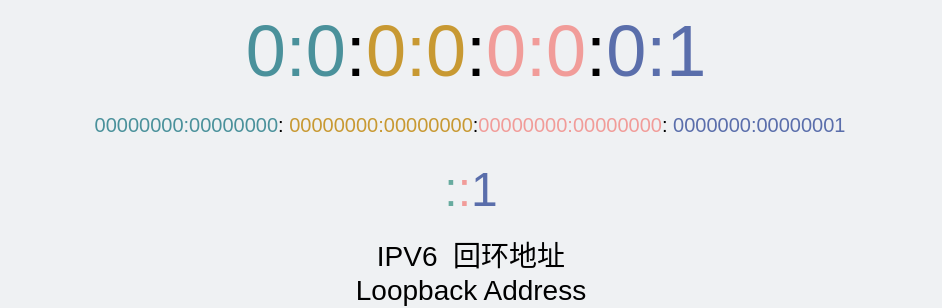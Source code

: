 <mxfile version="14.6.11" type="github">
  <diagram id="jk84KoCiqGRbvonOO5nR" name="Page-1">
    <mxGraphModel dx="946" dy="490" grid="0" gridSize="10" guides="1" tooltips="1" connect="1" arrows="1" fold="1" page="1" pageScale="1" pageWidth="500" pageHeight="190" background="#EFF1F3" math="0" shadow="0">
      <root>
        <mxCell id="0" />
        <mxCell id="1" parent="0" />
        <mxCell id="XSbDL2rr6Gyu1OlXZJMn-2" value="&lt;font style=&quot;font-size: 36px&quot;&gt;&lt;font color=&quot;#4a919b&quot;&gt;0:0&lt;/font&gt;:&lt;font color=&quot;#c89932&quot;&gt;0:0&lt;/font&gt;:&lt;font color=&quot;#f19c99&quot;&gt;0:0&lt;/font&gt;:&lt;font color=&quot;#5a6eab&quot;&gt;0:1&amp;nbsp;&lt;/font&gt;&lt;/font&gt;" style="text;html=1;strokeColor=none;fillColor=none;align=center;verticalAlign=middle;whiteSpace=wrap;rounded=0;" parent="1" vertex="1">
          <mxGeometry x="96" y="20" width="324" height="50" as="geometry" />
        </mxCell>
        <mxCell id="XSbDL2rr6Gyu1OlXZJMn-3" value="&lt;font style=&quot;background-color: rgb(239 , 241 , 243) ; font-size: 10px&quot;&gt;&lt;span style=&quot;color: rgb(74 , 145 , 155) ; font-size: 10px&quot;&gt;00000000&lt;/span&gt;&lt;font color=&quot;#4a919b&quot; style=&quot;font-size: 10px&quot;&gt;:00000000&lt;/font&gt;:&lt;span style=&quot;color: rgb(200 , 153 , 50) ; font-size: 10px&quot;&gt;&amp;nbsp;00000000:&lt;/span&gt;&lt;font color=&quot;#c89932&quot; style=&quot;font-size: 10px&quot;&gt;00000000&lt;/font&gt;:&lt;font color=&quot;#f19c99&quot; style=&quot;font-size: 10px&quot;&gt;00000000:&lt;/font&gt;&lt;span style=&quot;color: rgb(241 , 156 , 153) ; font-size: 10px&quot;&gt;00000000&lt;/span&gt;:&lt;span style=&quot;color: rgb(90 , 110 , 171) ; font-size: 10px&quot;&gt;&amp;nbsp;0000000:&lt;/span&gt;&lt;font color=&quot;#5a6eab&quot; style=&quot;font-size: 10px&quot;&gt;00000001&lt;/font&gt;&lt;/font&gt;" style="text;html=1;strokeColor=none;fillColor=none;align=center;verticalAlign=middle;whiteSpace=wrap;rounded=0;" parent="1" vertex="1">
          <mxGeometry x="15" y="70" width="470" height="24" as="geometry" />
        </mxCell>
        <mxCell id="cjVENmCrDsrbWY_3om6L-1" value="&lt;font&gt;&lt;font style=&quot;font-size: 14px&quot;&gt;IPV6&amp;nbsp; 回环地址&lt;br&gt;Loopback Address&lt;/font&gt;&lt;br&gt;&lt;/font&gt;" style="text;html=1;strokeColor=none;fillColor=none;align=center;verticalAlign=middle;whiteSpace=wrap;rounded=0;" parent="1" vertex="1">
          <mxGeometry x="150.63" y="146" width="198.75" height="20" as="geometry" />
        </mxCell>
        <mxCell id="cjVENmCrDsrbWY_3om6L-3" value="&lt;div style=&quot;text-align: left&quot;&gt;&lt;/div&gt;&lt;font style=&quot;font-size: 24px&quot;&gt;&lt;font color=&quot;#67ab9f&quot;&gt;:&lt;/font&gt;&lt;font color=&quot;#f19c99&quot;&gt;:&lt;/font&gt;&lt;font color=&quot;#5a6eab&quot;&gt;1&lt;/font&gt;&lt;/font&gt;" style="text;html=1;strokeColor=none;fillColor=none;align=center;verticalAlign=middle;whiteSpace=wrap;rounded=0;" parent="1" vertex="1">
          <mxGeometry x="174.5" y="105" width="151" height="20" as="geometry" />
        </mxCell>
      </root>
    </mxGraphModel>
  </diagram>
</mxfile>
